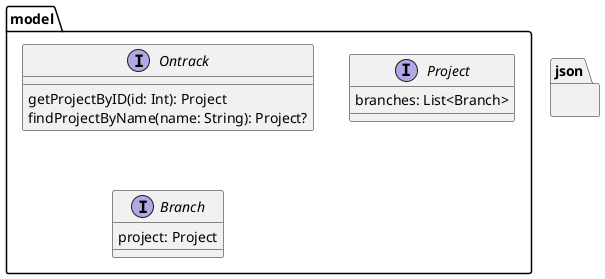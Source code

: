 @startuml

package "model" {

    interface Ontrack {
        getProjectByID(id: Int): Project
        findProjectByName(name: String): Project?
    }

    interface Project {
        branches: List<Branch>
    }

    interface Branch {
        project: Project
    }

}

package "json" {



}

@enduml